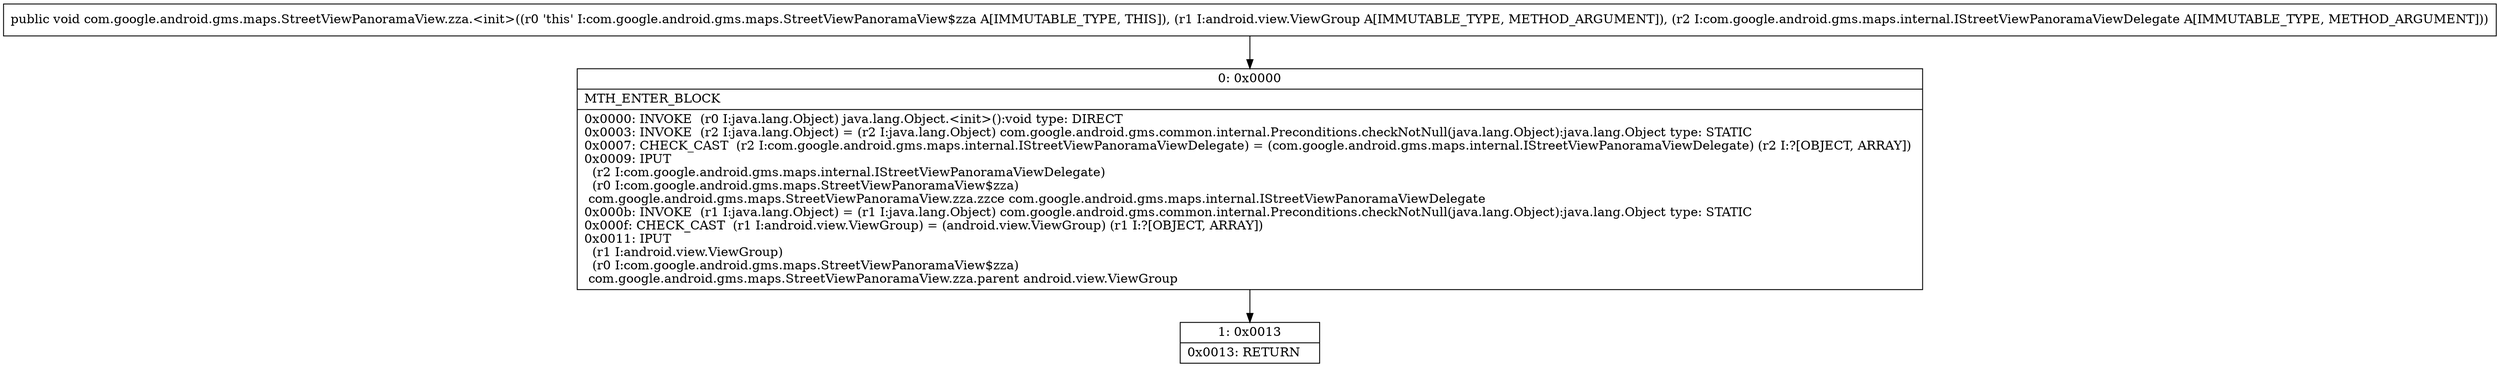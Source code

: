 digraph "CFG forcom.google.android.gms.maps.StreetViewPanoramaView.zza.\<init\>(Landroid\/view\/ViewGroup;Lcom\/google\/android\/gms\/maps\/internal\/IStreetViewPanoramaViewDelegate;)V" {
Node_0 [shape=record,label="{0\:\ 0x0000|MTH_ENTER_BLOCK\l|0x0000: INVOKE  (r0 I:java.lang.Object) java.lang.Object.\<init\>():void type: DIRECT \l0x0003: INVOKE  (r2 I:java.lang.Object) = (r2 I:java.lang.Object) com.google.android.gms.common.internal.Preconditions.checkNotNull(java.lang.Object):java.lang.Object type: STATIC \l0x0007: CHECK_CAST  (r2 I:com.google.android.gms.maps.internal.IStreetViewPanoramaViewDelegate) = (com.google.android.gms.maps.internal.IStreetViewPanoramaViewDelegate) (r2 I:?[OBJECT, ARRAY]) \l0x0009: IPUT  \l  (r2 I:com.google.android.gms.maps.internal.IStreetViewPanoramaViewDelegate)\l  (r0 I:com.google.android.gms.maps.StreetViewPanoramaView$zza)\l com.google.android.gms.maps.StreetViewPanoramaView.zza.zzce com.google.android.gms.maps.internal.IStreetViewPanoramaViewDelegate \l0x000b: INVOKE  (r1 I:java.lang.Object) = (r1 I:java.lang.Object) com.google.android.gms.common.internal.Preconditions.checkNotNull(java.lang.Object):java.lang.Object type: STATIC \l0x000f: CHECK_CAST  (r1 I:android.view.ViewGroup) = (android.view.ViewGroup) (r1 I:?[OBJECT, ARRAY]) \l0x0011: IPUT  \l  (r1 I:android.view.ViewGroup)\l  (r0 I:com.google.android.gms.maps.StreetViewPanoramaView$zza)\l com.google.android.gms.maps.StreetViewPanoramaView.zza.parent android.view.ViewGroup \l}"];
Node_1 [shape=record,label="{1\:\ 0x0013|0x0013: RETURN   \l}"];
MethodNode[shape=record,label="{public void com.google.android.gms.maps.StreetViewPanoramaView.zza.\<init\>((r0 'this' I:com.google.android.gms.maps.StreetViewPanoramaView$zza A[IMMUTABLE_TYPE, THIS]), (r1 I:android.view.ViewGroup A[IMMUTABLE_TYPE, METHOD_ARGUMENT]), (r2 I:com.google.android.gms.maps.internal.IStreetViewPanoramaViewDelegate A[IMMUTABLE_TYPE, METHOD_ARGUMENT])) }"];
MethodNode -> Node_0;
Node_0 -> Node_1;
}

